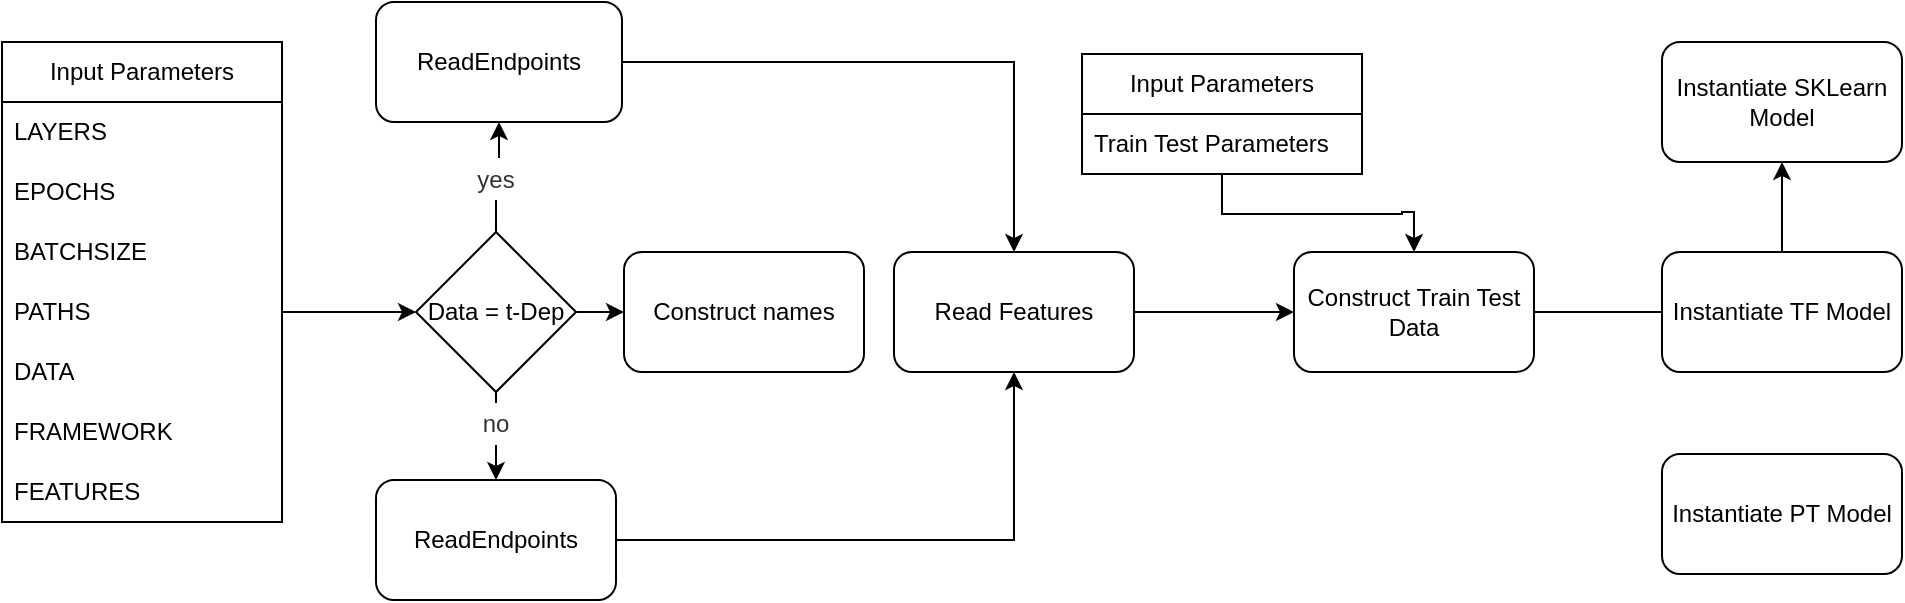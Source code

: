 <mxfile version="20.8.20" type="github">
  <diagram id="C5RBs43oDa-KdzZeNtuy" name="Page-1">
    <mxGraphModel dx="994" dy="565" grid="1" gridSize="10" guides="1" tooltips="1" connect="1" arrows="1" fold="1" page="1" pageScale="1" pageWidth="827" pageHeight="1169" math="0" shadow="0">
      <root>
        <mxCell id="WIyWlLk6GJQsqaUBKTNV-0" />
        <mxCell id="WIyWlLk6GJQsqaUBKTNV-1" parent="WIyWlLk6GJQsqaUBKTNV-0" />
        <mxCell id="dt6hE_h8KdaWG5eRpuvz-10" value="Input Parameters" style="swimlane;fontStyle=0;childLayout=stackLayout;horizontal=1;startSize=30;horizontalStack=0;resizeParent=1;resizeParentMax=0;resizeLast=0;collapsible=1;marginBottom=0;whiteSpace=wrap;html=1;" vertex="1" parent="WIyWlLk6GJQsqaUBKTNV-1">
          <mxGeometry x="50" y="104" width="140" height="240" as="geometry" />
        </mxCell>
        <mxCell id="dt6hE_h8KdaWG5eRpuvz-11" value="LAYERS" style="text;strokeColor=none;fillColor=none;align=left;verticalAlign=middle;spacingLeft=4;spacingRight=4;overflow=hidden;points=[[0,0.5],[1,0.5]];portConstraint=eastwest;rotatable=0;whiteSpace=wrap;html=1;" vertex="1" parent="dt6hE_h8KdaWG5eRpuvz-10">
          <mxGeometry y="30" width="140" height="30" as="geometry" />
        </mxCell>
        <mxCell id="dt6hE_h8KdaWG5eRpuvz-12" value="EPOCHS" style="text;strokeColor=none;fillColor=none;align=left;verticalAlign=middle;spacingLeft=4;spacingRight=4;overflow=hidden;points=[[0,0.5],[1,0.5]];portConstraint=eastwest;rotatable=0;whiteSpace=wrap;html=1;" vertex="1" parent="dt6hE_h8KdaWG5eRpuvz-10">
          <mxGeometry y="60" width="140" height="30" as="geometry" />
        </mxCell>
        <mxCell id="dt6hE_h8KdaWG5eRpuvz-13" value="BATCHSIZE" style="text;strokeColor=none;fillColor=none;align=left;verticalAlign=middle;spacingLeft=4;spacingRight=4;overflow=hidden;points=[[0,0.5],[1,0.5]];portConstraint=eastwest;rotatable=0;whiteSpace=wrap;html=1;" vertex="1" parent="dt6hE_h8KdaWG5eRpuvz-10">
          <mxGeometry y="90" width="140" height="30" as="geometry" />
        </mxCell>
        <mxCell id="dt6hE_h8KdaWG5eRpuvz-25" value="PATHS" style="text;strokeColor=none;fillColor=none;align=left;verticalAlign=middle;spacingLeft=4;spacingRight=4;overflow=hidden;points=[[0,0.5],[1,0.5]];portConstraint=eastwest;rotatable=0;whiteSpace=wrap;html=1;" vertex="1" parent="dt6hE_h8KdaWG5eRpuvz-10">
          <mxGeometry y="120" width="140" height="30" as="geometry" />
        </mxCell>
        <mxCell id="dt6hE_h8KdaWG5eRpuvz-17" value="DATA" style="text;strokeColor=none;fillColor=none;align=left;verticalAlign=middle;spacingLeft=4;spacingRight=4;overflow=hidden;points=[[0,0.5],[1,0.5]];portConstraint=eastwest;rotatable=0;whiteSpace=wrap;html=1;" vertex="1" parent="dt6hE_h8KdaWG5eRpuvz-10">
          <mxGeometry y="150" width="140" height="30" as="geometry" />
        </mxCell>
        <mxCell id="dt6hE_h8KdaWG5eRpuvz-15" value="FRAMEWORK" style="text;strokeColor=none;fillColor=none;align=left;verticalAlign=middle;spacingLeft=4;spacingRight=4;overflow=hidden;points=[[0,0.5],[1,0.5]];portConstraint=eastwest;rotatable=0;whiteSpace=wrap;html=1;" vertex="1" parent="dt6hE_h8KdaWG5eRpuvz-10">
          <mxGeometry y="180" width="140" height="30" as="geometry" />
        </mxCell>
        <mxCell id="dt6hE_h8KdaWG5eRpuvz-16" value="FEATURES" style="text;strokeColor=none;fillColor=none;align=left;verticalAlign=middle;spacingLeft=4;spacingRight=4;overflow=hidden;points=[[0,0.5],[1,0.5]];portConstraint=eastwest;rotatable=0;whiteSpace=wrap;html=1;" vertex="1" parent="dt6hE_h8KdaWG5eRpuvz-10">
          <mxGeometry y="210" width="140" height="30" as="geometry" />
        </mxCell>
        <mxCell id="dt6hE_h8KdaWG5eRpuvz-27" style="edgeStyle=orthogonalEdgeStyle;rounded=0;orthogonalLoop=1;jettySize=auto;html=1;entryX=0.5;entryY=0;entryDx=0;entryDy=0;" edge="1" parent="WIyWlLk6GJQsqaUBKTNV-1" source="dt6hE_h8KdaWG5eRpuvz-24" target="dt6hE_h8KdaWG5eRpuvz-28">
          <mxGeometry relative="1" as="geometry">
            <mxPoint x="297" y="292" as="targetPoint" />
          </mxGeometry>
        </mxCell>
        <mxCell id="dt6hE_h8KdaWG5eRpuvz-29" style="edgeStyle=orthogonalEdgeStyle;rounded=0;orthogonalLoop=1;jettySize=auto;html=1;entryX=0.5;entryY=1;entryDx=0;entryDy=0;" edge="1" parent="WIyWlLk6GJQsqaUBKTNV-1" source="dt6hE_h8KdaWG5eRpuvz-24" target="dt6hE_h8KdaWG5eRpuvz-31">
          <mxGeometry relative="1" as="geometry">
            <mxPoint x="297" y="150" as="targetPoint" />
          </mxGeometry>
        </mxCell>
        <mxCell id="dt6hE_h8KdaWG5eRpuvz-44" value="" style="edgeStyle=orthogonalEdgeStyle;rounded=0;orthogonalLoop=1;jettySize=auto;html=1;" edge="1" parent="WIyWlLk6GJQsqaUBKTNV-1" source="dt6hE_h8KdaWG5eRpuvz-24" target="dt6hE_h8KdaWG5eRpuvz-39">
          <mxGeometry relative="1" as="geometry" />
        </mxCell>
        <mxCell id="dt6hE_h8KdaWG5eRpuvz-24" value="Data = t-Dep" style="rhombus;whiteSpace=wrap;html=1;fontStyle=0;startSize=30;" vertex="1" parent="WIyWlLk6GJQsqaUBKTNV-1">
          <mxGeometry x="257" y="199" width="80" height="80" as="geometry" />
        </mxCell>
        <mxCell id="dt6hE_h8KdaWG5eRpuvz-38" style="edgeStyle=orthogonalEdgeStyle;rounded=0;orthogonalLoop=1;jettySize=auto;html=1;" edge="1" parent="WIyWlLk6GJQsqaUBKTNV-1" source="dt6hE_h8KdaWG5eRpuvz-28" target="dt6hE_h8KdaWG5eRpuvz-33">
          <mxGeometry relative="1" as="geometry">
            <mxPoint x="447" y="270" as="targetPoint" />
          </mxGeometry>
        </mxCell>
        <mxCell id="dt6hE_h8KdaWG5eRpuvz-28" value="ReadEndpoints" style="whiteSpace=wrap;html=1;rounded=1;glass=0;strokeWidth=1;shadow=0;" vertex="1" parent="WIyWlLk6GJQsqaUBKTNV-1">
          <mxGeometry x="237" y="323" width="120" height="60" as="geometry" />
        </mxCell>
        <mxCell id="dt6hE_h8KdaWG5eRpuvz-30" style="edgeStyle=orthogonalEdgeStyle;rounded=0;orthogonalLoop=1;jettySize=auto;html=1;entryX=0;entryY=0.5;entryDx=0;entryDy=0;" edge="1" parent="WIyWlLk6GJQsqaUBKTNV-1" source="dt6hE_h8KdaWG5eRpuvz-25" target="dt6hE_h8KdaWG5eRpuvz-24">
          <mxGeometry relative="1" as="geometry" />
        </mxCell>
        <mxCell id="dt6hE_h8KdaWG5eRpuvz-37" style="edgeStyle=orthogonalEdgeStyle;rounded=0;orthogonalLoop=1;jettySize=auto;html=1;" edge="1" parent="WIyWlLk6GJQsqaUBKTNV-1" source="dt6hE_h8KdaWG5eRpuvz-31" target="dt6hE_h8KdaWG5eRpuvz-33">
          <mxGeometry relative="1" as="geometry" />
        </mxCell>
        <mxCell id="dt6hE_h8KdaWG5eRpuvz-31" value="ReadEndpoints" style="whiteSpace=wrap;html=1;rounded=1;glass=0;strokeWidth=1;shadow=0;" vertex="1" parent="WIyWlLk6GJQsqaUBKTNV-1">
          <mxGeometry x="237" y="84" width="123" height="60" as="geometry" />
        </mxCell>
        <mxCell id="dt6hE_h8KdaWG5eRpuvz-46" value="" style="edgeStyle=orthogonalEdgeStyle;rounded=0;orthogonalLoop=1;jettySize=auto;html=1;" edge="1" parent="WIyWlLk6GJQsqaUBKTNV-1" source="dt6hE_h8KdaWG5eRpuvz-33" target="dt6hE_h8KdaWG5eRpuvz-45">
          <mxGeometry relative="1" as="geometry" />
        </mxCell>
        <mxCell id="dt6hE_h8KdaWG5eRpuvz-33" value="Read Features" style="whiteSpace=wrap;html=1;rounded=1;glass=0;strokeWidth=1;shadow=0;" vertex="1" parent="WIyWlLk6GJQsqaUBKTNV-1">
          <mxGeometry x="496" y="209" width="120" height="60" as="geometry" />
        </mxCell>
        <mxCell id="dt6hE_h8KdaWG5eRpuvz-35" value="yes" style="text;html=1;align=center;verticalAlign=middle;whiteSpace=wrap;rounded=0;fillColor=#FFFFFF;fontColor=#333333;strokeColor=none;shadow=0;" vertex="1" parent="WIyWlLk6GJQsqaUBKTNV-1">
          <mxGeometry x="267" y="162" width="60" height="21" as="geometry" />
        </mxCell>
        <mxCell id="dt6hE_h8KdaWG5eRpuvz-36" value="no" style="text;html=1;align=center;verticalAlign=middle;whiteSpace=wrap;rounded=0;fillColor=#FFFFFF;fontColor=#333333;strokeColor=none;shadow=0;" vertex="1" parent="WIyWlLk6GJQsqaUBKTNV-1">
          <mxGeometry x="267" y="284.5" width="60" height="21" as="geometry" />
        </mxCell>
        <mxCell id="dt6hE_h8KdaWG5eRpuvz-39" value="Construct names" style="whiteSpace=wrap;html=1;rounded=1;glass=0;strokeWidth=1;shadow=0;" vertex="1" parent="WIyWlLk6GJQsqaUBKTNV-1">
          <mxGeometry x="361" y="209" width="120" height="60" as="geometry" />
        </mxCell>
        <mxCell id="dt6hE_h8KdaWG5eRpuvz-57" value="" style="edgeStyle=orthogonalEdgeStyle;rounded=0;orthogonalLoop=1;jettySize=auto;html=1;" edge="1" parent="WIyWlLk6GJQsqaUBKTNV-1" source="dt6hE_h8KdaWG5eRpuvz-45" target="dt6hE_h8KdaWG5eRpuvz-56">
          <mxGeometry relative="1" as="geometry" />
        </mxCell>
        <mxCell id="dt6hE_h8KdaWG5eRpuvz-45" value="Construct Train Test Data" style="whiteSpace=wrap;html=1;rounded=1;glass=0;strokeWidth=1;shadow=0;" vertex="1" parent="WIyWlLk6GJQsqaUBKTNV-1">
          <mxGeometry x="696" y="209" width="120" height="60" as="geometry" />
        </mxCell>
        <mxCell id="dt6hE_h8KdaWG5eRpuvz-55" value="" style="edgeStyle=orthogonalEdgeStyle;rounded=0;orthogonalLoop=1;jettySize=auto;html=1;" edge="1" parent="WIyWlLk6GJQsqaUBKTNV-1" source="dt6hE_h8KdaWG5eRpuvz-47" target="dt6hE_h8KdaWG5eRpuvz-45">
          <mxGeometry relative="1" as="geometry" />
        </mxCell>
        <mxCell id="dt6hE_h8KdaWG5eRpuvz-47" value="Input Parameters" style="swimlane;fontStyle=0;childLayout=stackLayout;horizontal=1;startSize=30;horizontalStack=0;resizeParent=1;resizeParentMax=0;resizeLast=0;collapsible=1;marginBottom=0;whiteSpace=wrap;html=1;" vertex="1" parent="WIyWlLk6GJQsqaUBKTNV-1">
          <mxGeometry x="590" y="110" width="140" height="60" as="geometry" />
        </mxCell>
        <mxCell id="dt6hE_h8KdaWG5eRpuvz-54" value="Train Test Parameters" style="text;strokeColor=none;fillColor=none;align=left;verticalAlign=middle;spacingLeft=4;spacingRight=4;overflow=hidden;points=[[0,0.5],[1,0.5]];portConstraint=eastwest;rotatable=0;whiteSpace=wrap;html=1;" vertex="1" parent="dt6hE_h8KdaWG5eRpuvz-47">
          <mxGeometry y="30" width="140" height="30" as="geometry" />
        </mxCell>
        <mxCell id="dt6hE_h8KdaWG5eRpuvz-56" value="Instantiate SKLearn Model" style="whiteSpace=wrap;html=1;rounded=1;glass=0;strokeWidth=1;shadow=0;" vertex="1" parent="WIyWlLk6GJQsqaUBKTNV-1">
          <mxGeometry x="880" y="104" width="120" height="60" as="geometry" />
        </mxCell>
        <mxCell id="dt6hE_h8KdaWG5eRpuvz-58" value="Instantiate TF Model" style="whiteSpace=wrap;html=1;rounded=1;glass=0;strokeWidth=1;shadow=0;" vertex="1" parent="WIyWlLk6GJQsqaUBKTNV-1">
          <mxGeometry x="880" y="209" width="120" height="60" as="geometry" />
        </mxCell>
        <mxCell id="dt6hE_h8KdaWG5eRpuvz-59" value="Instantiate PT Model" style="whiteSpace=wrap;html=1;rounded=1;glass=0;strokeWidth=1;shadow=0;" vertex="1" parent="WIyWlLk6GJQsqaUBKTNV-1">
          <mxGeometry x="880" y="310" width="120" height="60" as="geometry" />
        </mxCell>
      </root>
    </mxGraphModel>
  </diagram>
</mxfile>
